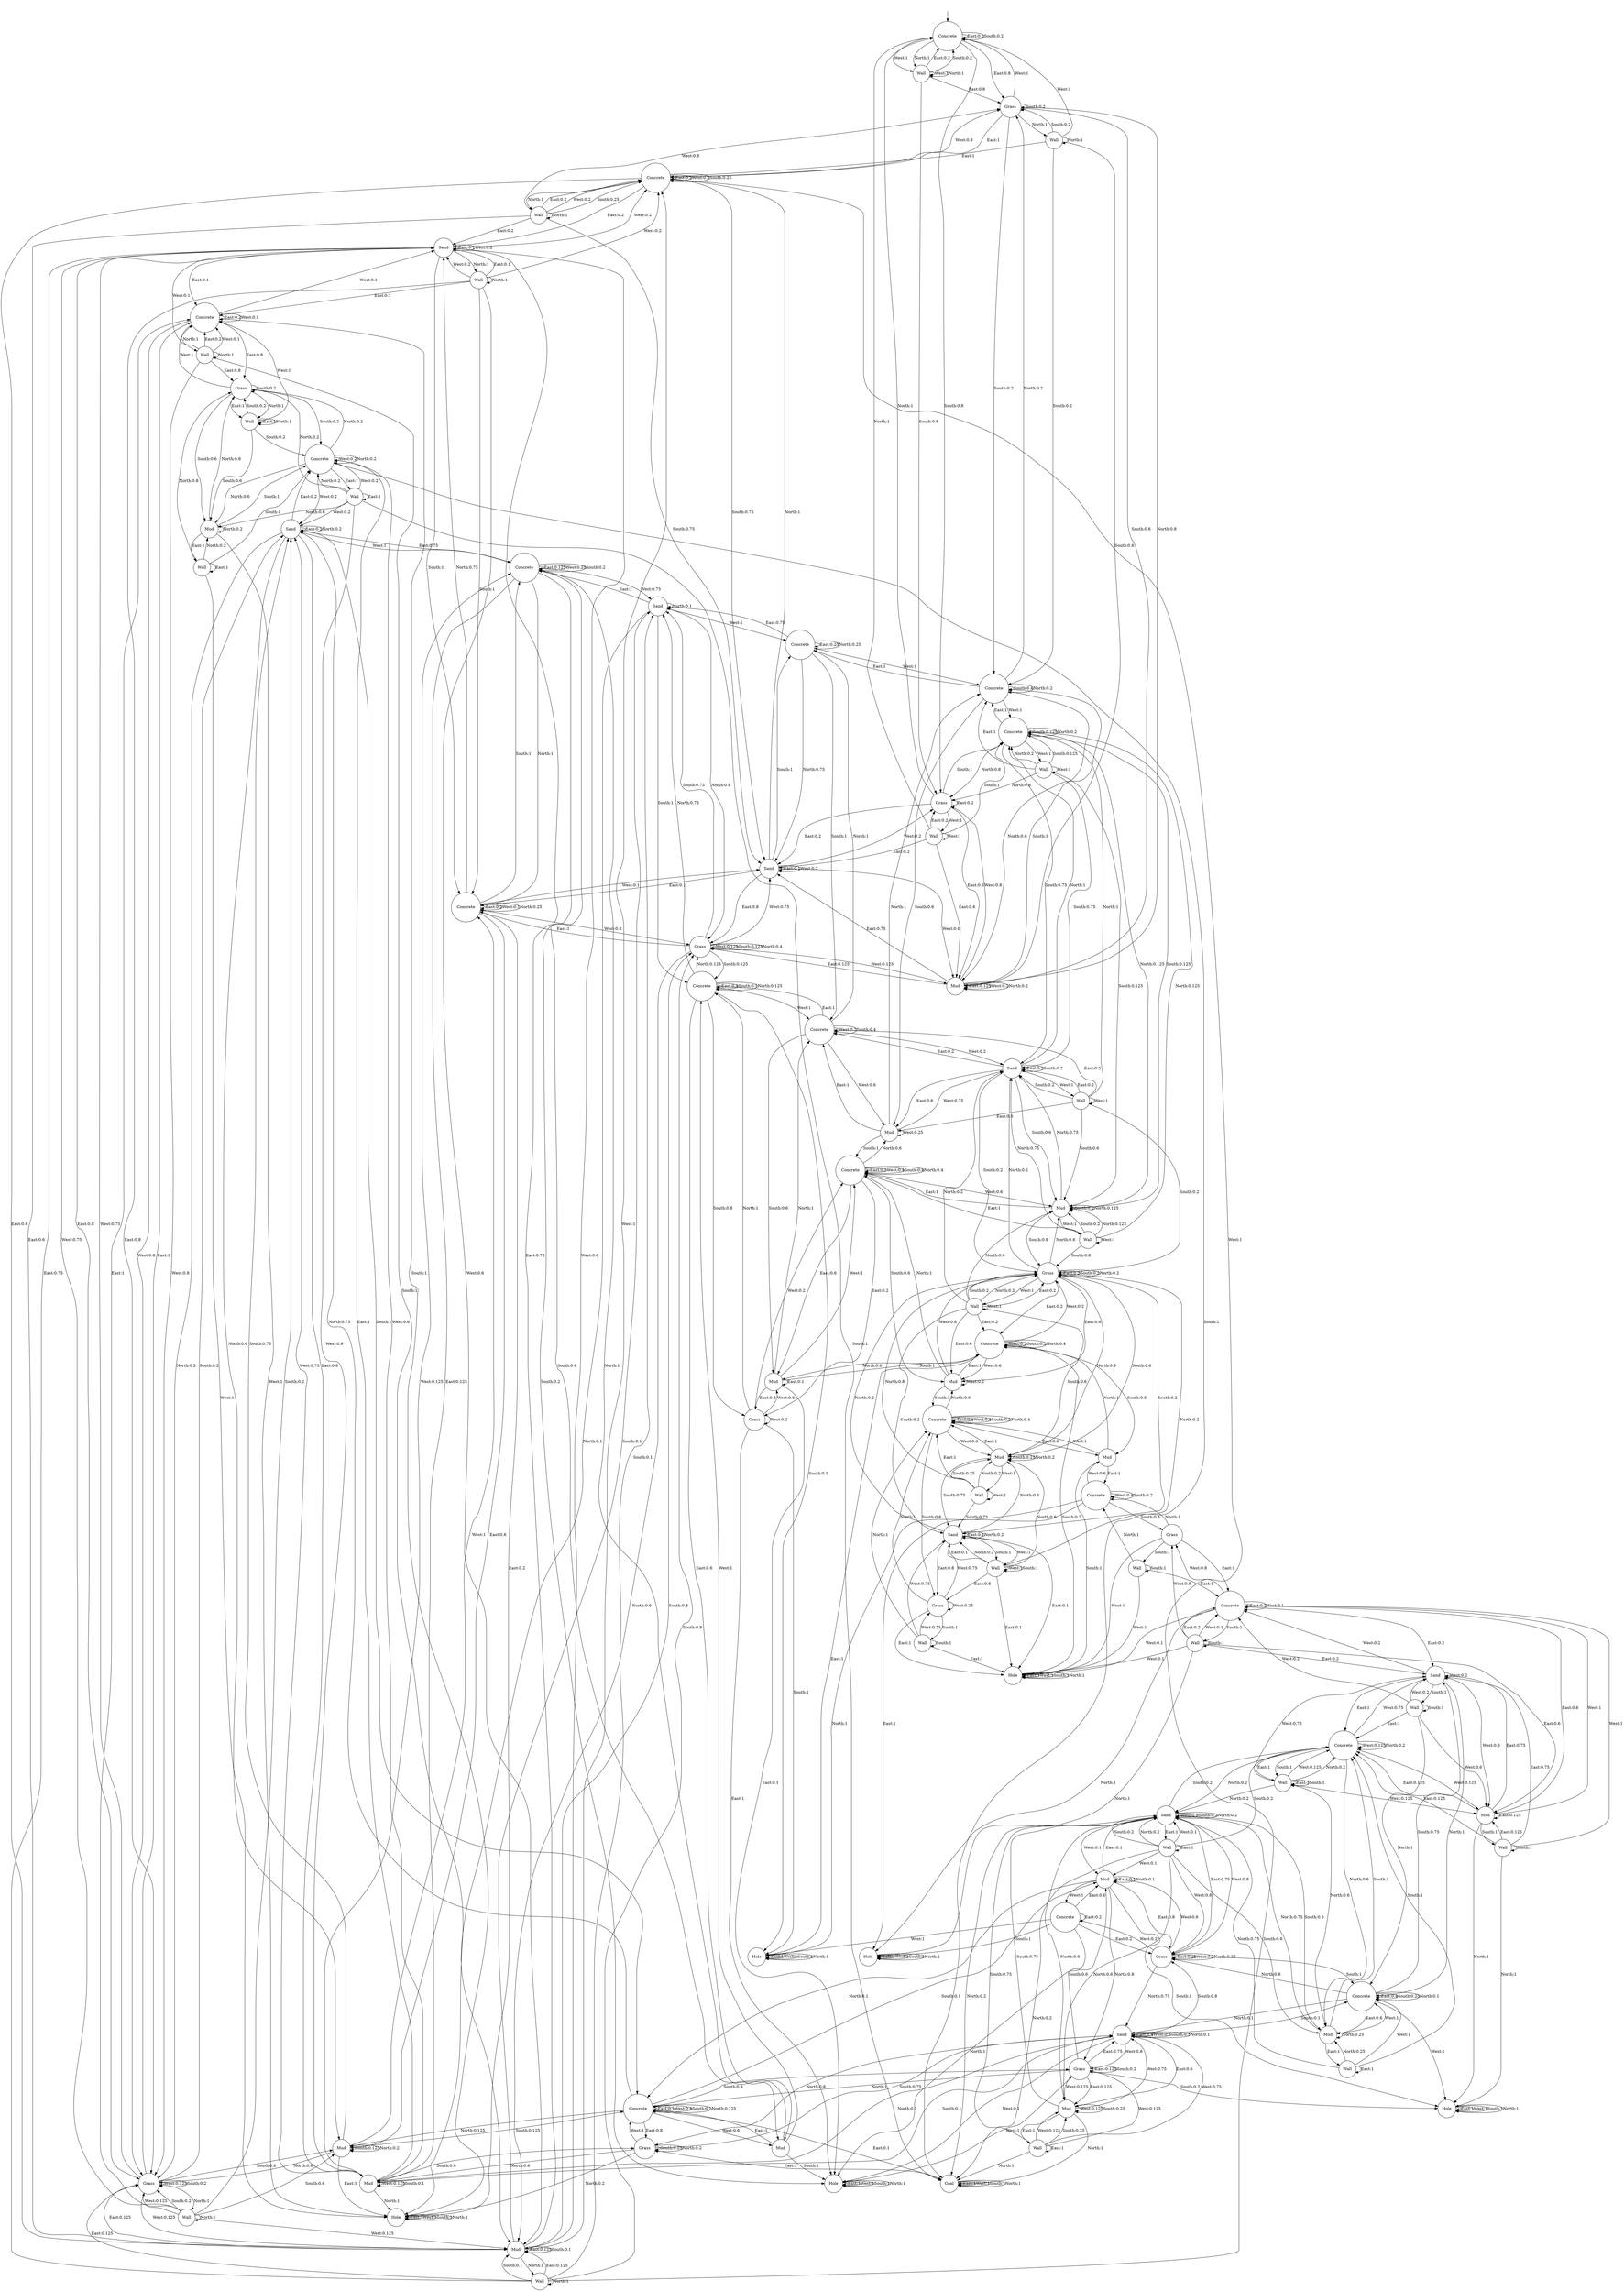 digraph g {
__start0 [label="" shape="none"];
0 [shape="circle" label="Concrete"];
1 [shape="circle" label="Wall"];
2 [shape="circle" label="Wall"];
3 [shape="circle" label="Grass"];
4 [shape="circle" label="Concrete"];
5 [shape="circle" label="Wall"];
6 [shape="circle" label="Wall"];
7 [shape="circle" label="Sand"];
8 [shape="circle" label="Wall"];
9 [shape="circle" label="Mud"];
10 [shape="circle" label="Wall"];
11 [shape="circle" label="Grass"];
12 [shape="circle" label="Wall"];
13 [shape="circle" label="Mud"];
14 [shape="circle" label="Wall"];
15 [shape="circle" label="Sand"];
16 [shape="circle" label="Wall"];
17 [shape="circle" label="Grass"];
18 [shape="circle" label="Mud"];
19 [shape="circle" label="Concrete"];
20 [shape="circle" label="Mud"];
21 [shape="circle" label="Concrete"];
22 [shape="circle" label="Mud"];
23 [shape="circle" label="Concrete"];
24 [shape="circle" label="Wall"];
25 [shape="circle" label="Grass"];
26 [shape="circle" label="Concrete"];
27 [shape="circle" label="Wall"];
28 [shape="circle" label="Sand"];
29 [shape="circle" label="Concrete"];
30 [shape="circle" label="Concrete"];
31 [shape="circle" label="Mud"];
32 [shape="circle" label="Concrete"];
33 [shape="circle" label="Mud"];
34 [shape="circle" label="Hole"];
35 [shape="circle" label="Wall"];
36 [shape="circle" label="Mud"];
37 [shape="circle" label="Grass"];
38 [shape="circle" label="Sand"];
39 [shape="circle" label="Concrete"];
40 [shape="circle" label="Grass"];
41 [shape="circle" label="Hole"];
42 [shape="circle" label="Concrete"];
43 [shape="circle" label="Wall"];
44 [shape="circle" label="Grass"];
45 [shape="circle" label="Wall"];
46 [shape="circle" label="Sand"];
47 [shape="circle" label="Concrete"];
48 [shape="circle" label="Concrete"];
49 [shape="circle" label="Mud"];
50 [shape="circle" label="Hole"];
51 [shape="circle" label="Concrete"];
52 [shape="circle" label="Hole"];
53 [shape="circle" label="Concrete"];
54 [shape="circle" label="Wall"];
55 [shape="circle" label="Wall"];
56 [shape="circle" label="Grass"];
57 [shape="circle" label="Mud"];
58 [shape="circle" label="Sand"];
59 [shape="circle" label="Concrete"];
60 [shape="circle" label="Grass"];
61 [shape="circle" label="Mud"];
62 [shape="circle" label="Hole"];
63 [shape="circle" label="Wall"];
64 [shape="circle" label="Mud"];
65 [shape="circle" label="Concrete"];
66 [shape="circle" label="Wall"];
67 [shape="circle" label="Hole"];
68 [shape="circle" label="Mud"];
69 [shape="circle" label="Grass"];
70 [shape="circle" label="Sand"];
71 [shape="circle" label="Grass"];
72 [shape="circle" label="Concrete"];
73 [shape="circle" label="Wall"];
74 [shape="circle" label="Sand"];
75 [shape="circle" label="Wall"];
76 [shape="circle" label="Grass"];
77 [shape="circle" label="Wall"];
78 [shape="circle" label="Mud"];
79 [shape="circle" label="Concrete"];
80 [shape="circle" label="Wall"];
81 [shape="circle" label="Goal"];
82 [shape="circle" label="Wall"];
83 [shape="circle" label="Mud"];
84 [shape="circle" label="Wall"];
85 [shape="circle" label="Sand"];
86 [shape="circle" label="Wall"];
87 [shape="circle" label="Mud"];
88 [shape="circle" label="Concrete"];
89 [shape="circle" label="Wall"];
0 -> 0 [label="East:0.2"];
0 -> 17 [label="East:0.8"];
0 -> 1 [label="West:1"];
0 -> 0 [label="South:0.2"];
0 -> 3 [label="South:0.8"];
0 -> 1 [label="North:1"];
1 -> 0 [label="East:0.2"];
1 -> 17 [label="East:0.8"];
1 -> 1 [label="West:1"];
1 -> 0 [label="South:0.2"];
1 -> 3 [label="South:0.8"];
1 -> 1 [label="North:1"];
2 -> 3 [label="East:0.2"];
2 -> 18 [label="East:0.6"];
2 -> 28 [label="East:0.2"];
2 -> 2 [label="West:1"];
2 -> 4 [label="South:1"];
2 -> 0 [label="North:1"];
3 -> 3 [label="East:0.2"];
3 -> 18 [label="East:0.6"];
3 -> 28 [label="East:0.2"];
3 -> 2 [label="West:1"];
3 -> 4 [label="South:1"];
3 -> 0 [label="North:1"];
4 -> 19 [label="East:1"];
4 -> 5 [label="West:1"];
4 -> 4 [label="South:0.125"];
4 -> 7 [label="South:0.75"];
4 -> 9 [label="South:0.125"];
4 -> 3 [label="North:0.8"];
4 -> 4 [label="North:0.2"];
5 -> 19 [label="East:1"];
5 -> 5 [label="West:1"];
5 -> 4 [label="South:0.125"];
5 -> 7 [label="South:0.75"];
5 -> 9 [label="South:0.125"];
5 -> 3 [label="North:0.8"];
5 -> 4 [label="North:0.2"];
6 -> 7 [label="East:0.2"];
6 -> 20 [label="East:0.6"];
6 -> 30 [label="East:0.2"];
6 -> 6 [label="West:1"];
6 -> 7 [label="South:0.2"];
6 -> 9 [label="South:0.6"];
6 -> 11 [label="South:0.2"];
6 -> 4 [label="North:1"];
7 -> 7 [label="East:0.2"];
7 -> 20 [label="East:0.6"];
7 -> 30 [label="East:0.2"];
7 -> 6 [label="West:1"];
7 -> 7 [label="South:0.2"];
7 -> 9 [label="South:0.6"];
7 -> 11 [label="South:0.2"];
7 -> 4 [label="North:1"];
8 -> 21 [label="East:1"];
8 -> 8 [label="West:1"];
8 -> 9 [label="South:0.2"];
8 -> 11 [label="South:0.8"];
8 -> 4 [label="North:0.125"];
8 -> 7 [label="North:0.75"];
8 -> 9 [label="North:0.125"];
9 -> 21 [label="East:1"];
9 -> 8 [label="West:1"];
9 -> 9 [label="South:0.2"];
9 -> 11 [label="South:0.8"];
9 -> 4 [label="North:0.125"];
9 -> 7 [label="North:0.75"];
9 -> 9 [label="North:0.125"];
10 -> 11 [label="East:0.2"];
10 -> 22 [label="East:0.6"];
10 -> 32 [label="East:0.2"];
10 -> 10 [label="West:1"];
10 -> 11 [label="South:0.2"];
10 -> 13 [label="South:0.6"];
10 -> 15 [label="South:0.2"];
10 -> 7 [label="North:0.2"];
10 -> 9 [label="North:0.6"];
10 -> 11 [label="North:0.2"];
11 -> 11 [label="East:0.2"];
11 -> 22 [label="East:0.6"];
11 -> 32 [label="East:0.2"];
11 -> 10 [label="West:1"];
11 -> 11 [label="South:0.2"];
11 -> 13 [label="South:0.6"];
11 -> 15 [label="South:0.2"];
11 -> 7 [label="North:0.2"];
11 -> 9 [label="North:0.6"];
11 -> 11 [label="North:0.2"];
12 -> 23 [label="East:1"];
12 -> 12 [label="West:1"];
12 -> 13 [label="South:0.25"];
12 -> 15 [label="South:0.75"];
12 -> 11 [label="North:0.8"];
12 -> 13 [label="North:0.2"];
13 -> 23 [label="East:1"];
13 -> 12 [label="West:1"];
13 -> 13 [label="South:0.25"];
13 -> 15 [label="South:0.75"];
13 -> 11 [label="North:0.8"];
13 -> 13 [label="North:0.2"];
14 -> 15 [label="East:0.1"];
14 -> 25 [label="East:0.8"];
14 -> 34 [label="East:0.1"];
14 -> 14 [label="West:1"];
14 -> 14 [label="South:1"];
14 -> 11 [label="North:0.2"];
14 -> 13 [label="North:0.6"];
14 -> 15 [label="North:0.2"];
15 -> 15 [label="East:0.1"];
15 -> 25 [label="East:0.8"];
15 -> 34 [label="East:0.1"];
15 -> 14 [label="West:1"];
15 -> 14 [label="South:1"];
15 -> 11 [label="North:0.2"];
15 -> 13 [label="North:0.6"];
15 -> 15 [label="North:0.2"];
16 -> 26 [label="East:1"];
16 -> 0 [label="West:1"];
16 -> 17 [label="South:0.2"];
16 -> 18 [label="South:0.6"];
16 -> 19 [label="South:0.2"];
16 -> 16 [label="North:1"];
17 -> 26 [label="East:1"];
17 -> 0 [label="West:1"];
17 -> 17 [label="South:0.2"];
17 -> 18 [label="South:0.6"];
17 -> 19 [label="South:0.2"];
17 -> 16 [label="North:1"];
18 -> 18 [label="East:0.125"];
18 -> 28 [label="East:0.75"];
18 -> 37 [label="East:0.125"];
18 -> 3 [label="West:0.8"];
18 -> 18 [label="West:0.2"];
18 -> 19 [label="South:1"];
18 -> 17 [label="North:0.8"];
18 -> 18 [label="North:0.2"];
19 -> 29 [label="East:1"];
19 -> 4 [label="West:1"];
19 -> 19 [label="South:0.4"];
19 -> 20 [label="South:0.6"];
19 -> 17 [label="North:0.2"];
19 -> 18 [label="North:0.6"];
19 -> 19 [label="North:0.2"];
20 -> 30 [label="East:1"];
20 -> 7 [label="West:0.75"];
20 -> 20 [label="West:0.25"];
20 -> 21 [label="South:1"];
20 -> 19 [label="North:1"];
21 -> 21 [label="East:0.2"];
21 -> 31 [label="East:0.6"];
21 -> 40 [label="East:0.2"];
21 -> 9 [label="West:0.6"];
21 -> 21 [label="West:0.4"];
21 -> 21 [label="South:0.4"];
21 -> 22 [label="South:0.6"];
21 -> 20 [label="North:0.6"];
21 -> 21 [label="North:0.4"];
22 -> 32 [label="East:1"];
22 -> 11 [label="West:0.8"];
22 -> 22 [label="West:0.2"];
22 -> 23 [label="South:1"];
22 -> 21 [label="North:1"];
23 -> 23 [label="East:0.4"];
23 -> 33 [label="East:0.6"];
23 -> 13 [label="West:0.6"];
23 -> 23 [label="West:0.4"];
23 -> 23 [label="South:0.2"];
23 -> 25 [label="South:0.8"];
23 -> 22 [label="North:0.6"];
23 -> 23 [label="North:0.4"];
24 -> 34 [label="East:1"];
24 -> 15 [label="West:0.75"];
24 -> 25 [label="West:0.25"];
24 -> 24 [label="South:1"];
24 -> 23 [label="North:1"];
25 -> 34 [label="East:1"];
25 -> 15 [label="West:0.75"];
25 -> 25 [label="West:0.25"];
25 -> 24 [label="South:1"];
25 -> 23 [label="North:1"];
26 -> 26 [label="East:0.2"];
26 -> 36 [label="East:0.6"];
26 -> 46 [label="East:0.2"];
26 -> 17 [label="West:0.8"];
26 -> 26 [label="West:0.2"];
26 -> 26 [label="South:0.25"];
26 -> 28 [label="South:0.75"];
26 -> 27 [label="North:1"];
27 -> 26 [label="East:0.2"];
27 -> 36 [label="East:0.6"];
27 -> 46 [label="East:0.2"];
27 -> 17 [label="West:0.8"];
27 -> 26 [label="West:0.2"];
27 -> 26 [label="South:0.25"];
27 -> 28 [label="South:0.75"];
27 -> 27 [label="North:1"];
28 -> 28 [label="East:0.1"];
28 -> 37 [label="East:0.8"];
28 -> 47 [label="East:0.1"];
28 -> 3 [label="West:0.2"];
28 -> 18 [label="West:0.6"];
28 -> 28 [label="West:0.2"];
28 -> 29 [label="South:1"];
28 -> 26 [label="North:1"];
29 -> 29 [label="East:0.25"];
29 -> 38 [label="East:0.75"];
29 -> 19 [label="West:1"];
29 -> 30 [label="South:1"];
29 -> 28 [label="North:0.75"];
29 -> 29 [label="North:0.25"];
30 -> 39 [label="East:1"];
30 -> 7 [label="West:0.2"];
30 -> 20 [label="West:0.6"];
30 -> 30 [label="West:0.2"];
30 -> 30 [label="South:0.4"];
30 -> 31 [label="South:0.6"];
30 -> 29 [label="North:1"];
31 -> 31 [label="East:0.1"];
31 -> 40 [label="East:0.8"];
31 -> 50 [label="East:0.1"];
31 -> 21 [label="West:1"];
31 -> 32 [label="South:1"];
31 -> 30 [label="North:1"];
32 -> 41 [label="East:1"];
32 -> 11 [label="West:0.2"];
32 -> 22 [label="West:0.6"];
32 -> 32 [label="West:0.2"];
32 -> 32 [label="South:0.2"];
32 -> 33 [label="South:0.6"];
32 -> 34 [label="South:0.2"];
32 -> 31 [label="North:0.6"];
32 -> 32 [label="North:0.4"];
33 -> 42 [label="East:1"];
33 -> 23 [label="West:1"];
33 -> 34 [label="South:1"];
33 -> 32 [label="North:1"];
34 -> 34 [label="East:1"];
34 -> 34 [label="West:1"];
34 -> 34 [label="South:1"];
34 -> 34 [label="North:1"];
35 -> 36 [label="East:0.125"];
35 -> 46 [label="East:0.75"];
35 -> 56 [label="East:0.125"];
35 -> 26 [label="West:1"];
35 -> 36 [label="South:0.1"];
35 -> 37 [label="South:0.8"];
35 -> 38 [label="South:0.1"];
35 -> 35 [label="North:1"];
36 -> 36 [label="East:0.125"];
36 -> 46 [label="East:0.75"];
36 -> 56 [label="East:0.125"];
36 -> 26 [label="West:1"];
36 -> 36 [label="South:0.1"];
36 -> 37 [label="South:0.8"];
36 -> 38 [label="South:0.1"];
36 -> 35 [label="North:1"];
37 -> 47 [label="East:1"];
37 -> 18 [label="West:0.125"];
37 -> 28 [label="West:0.75"];
37 -> 37 [label="West:0.125"];
37 -> 37 [label="South:0.125"];
37 -> 38 [label="South:0.75"];
37 -> 39 [label="South:0.125"];
37 -> 36 [label="North:0.6"];
37 -> 37 [label="North:0.4"];
38 -> 48 [label="East:1"];
38 -> 29 [label="West:1"];
38 -> 39 [label="South:1"];
38 -> 36 [label="North:0.1"];
38 -> 37 [label="North:0.8"];
38 -> 38 [label="North:0.1"];
39 -> 39 [label="East:0.4"];
39 -> 49 [label="East:0.6"];
39 -> 30 [label="West:1"];
39 -> 39 [label="South:0.1"];
39 -> 40 [label="South:0.8"];
39 -> 41 [label="South:0.1"];
39 -> 37 [label="North:0.125"];
39 -> 38 [label="North:0.75"];
39 -> 39 [label="North:0.125"];
40 -> 50 [label="East:1"];
40 -> 21 [label="West:0.2"];
40 -> 31 [label="West:0.6"];
40 -> 40 [label="West:0.2"];
40 -> 41 [label="South:1"];
40 -> 39 [label="North:1"];
41 -> 41 [label="East:1"];
41 -> 41 [label="West:1"];
41 -> 41 [label="South:1"];
41 -> 41 [label="North:1"];
42 -> 52 [label="East:1"];
42 -> 33 [label="West:0.6"];
42 -> 42 [label="West:0.4"];
42 -> 42 [label="South:0.2"];
42 -> 44 [label="South:0.8"];
42 -> 41 [label="North:1"];
43 -> 53 [label="East:1"];
43 -> 34 [label="West:1"];
43 -> 43 [label="South:1"];
43 -> 42 [label="North:1"];
44 -> 53 [label="East:1"];
44 -> 34 [label="West:1"];
44 -> 43 [label="South:1"];
44 -> 42 [label="North:1"];
45 -> 46 [label="East:0.1"];
45 -> 56 [label="East:0.8"];
45 -> 65 [label="East:0.1"];
45 -> 26 [label="West:0.2"];
45 -> 36 [label="West:0.6"];
45 -> 46 [label="West:0.2"];
45 -> 47 [label="South:1"];
45 -> 45 [label="North:1"];
46 -> 46 [label="East:0.1"];
46 -> 56 [label="East:0.8"];
46 -> 65 [label="East:0.1"];
46 -> 26 [label="West:0.2"];
46 -> 36 [label="West:0.6"];
46 -> 46 [label="West:0.2"];
46 -> 47 [label="South:1"];
46 -> 45 [label="North:1"];
47 -> 47 [label="East:0.2"];
47 -> 57 [label="East:0.6"];
47 -> 67 [label="East:0.2"];
47 -> 28 [label="West:0.1"];
47 -> 37 [label="West:0.8"];
47 -> 47 [label="West:0.1"];
47 -> 48 [label="South:1"];
47 -> 46 [label="North:0.75"];
47 -> 47 [label="North:0.25"];
48 -> 48 [label="East:0.125"];
48 -> 58 [label="East:0.75"];
48 -> 68 [label="East:0.125"];
48 -> 38 [label="West:0.75"];
48 -> 48 [label="West:0.25"];
48 -> 48 [label="South:0.2"];
48 -> 49 [label="South:0.6"];
48 -> 50 [label="South:0.2"];
48 -> 47 [label="North:1"];
49 -> 59 [label="East:1"];
49 -> 39 [label="West:1"];
49 -> 50 [label="South:1"];
49 -> 48 [label="North:1"];
50 -> 50 [label="East:1"];
50 -> 50 [label="West:1"];
50 -> 50 [label="South:1"];
50 -> 50 [label="North:1"];
51 -> 51 [label="East:0.2"];
51 -> 61 [label="East:0.6"];
51 -> 71 [label="East:0.2"];
51 -> 41 [label="West:1"];
51 -> 52 [label="South:1"];
51 -> 50 [label="North:1"];
52 -> 52 [label="East:1"];
52 -> 52 [label="West:1"];
52 -> 52 [label="South:1"];
52 -> 52 [label="North:1"];
53 -> 53 [label="East:0.2"];
53 -> 64 [label="East:0.6"];
53 -> 74 [label="East:0.2"];
53 -> 34 [label="West:0.1"];
53 -> 44 [label="West:0.8"];
53 -> 53 [label="West:0.1"];
53 -> 54 [label="South:1"];
53 -> 52 [label="North:1"];
54 -> 53 [label="East:0.2"];
54 -> 64 [label="East:0.6"];
54 -> 74 [label="East:0.2"];
54 -> 34 [label="West:0.1"];
54 -> 44 [label="West:0.8"];
54 -> 53 [label="West:0.1"];
54 -> 54 [label="South:1"];
54 -> 52 [label="North:1"];
55 -> 65 [label="East:1"];
55 -> 36 [label="West:0.125"];
55 -> 46 [label="West:0.75"];
55 -> 56 [label="West:0.125"];
55 -> 56 [label="South:0.2"];
55 -> 57 [label="South:0.6"];
55 -> 58 [label="South:0.2"];
55 -> 55 [label="North:1"];
56 -> 65 [label="East:1"];
56 -> 36 [label="West:0.125"];
56 -> 46 [label="West:0.75"];
56 -> 56 [label="West:0.125"];
56 -> 56 [label="South:0.2"];
56 -> 57 [label="South:0.6"];
56 -> 58 [label="South:0.2"];
56 -> 55 [label="North:1"];
57 -> 67 [label="East:1"];
57 -> 47 [label="West:1"];
57 -> 57 [label="South:0.125"];
57 -> 58 [label="South:0.75"];
57 -> 59 [label="South:0.125"];
57 -> 56 [label="North:0.8"];
57 -> 57 [label="North:0.2"];
58 -> 58 [label="East:0.2"];
58 -> 68 [label="East:0.6"];
58 -> 79 [label="East:0.2"];
58 -> 48 [label="West:1"];
58 -> 59 [label="South:1"];
58 -> 56 [label="North:0.2"];
58 -> 57 [label="North:0.6"];
58 -> 58 [label="North:0.2"];
59 -> 59 [label="East:0.1"];
59 -> 69 [label="East:0.8"];
59 -> 81 [label="East:0.1"];
59 -> 49 [label="West:0.6"];
59 -> 59 [label="West:0.4"];
59 -> 59 [label="South:0.1"];
59 -> 60 [label="South:0.8"];
59 -> 61 [label="South:0.1"];
59 -> 57 [label="North:0.125"];
59 -> 58 [label="North:0.75"];
59 -> 59 [label="North:0.125"];
60 -> 60 [label="East:0.125"];
60 -> 70 [label="East:0.75"];
60 -> 83 [label="East:0.125"];
60 -> 50 [label="West:1"];
60 -> 60 [label="South:0.2"];
60 -> 61 [label="South:0.6"];
60 -> 62 [label="South:0.2"];
60 -> 59 [label="North:1"];
61 -> 61 [label="East:0.1"];
61 -> 71 [label="East:0.8"];
61 -> 85 [label="East:0.1"];
61 -> 51 [label="West:1"];
61 -> 62 [label="South:1"];
61 -> 59 [label="North:0.1"];
61 -> 60 [label="North:0.8"];
61 -> 61 [label="North:0.1"];
62 -> 62 [label="East:1"];
62 -> 62 [label="West:1"];
62 -> 62 [label="South:1"];
62 -> 62 [label="North:1"];
63 -> 64 [label="East:0.125"];
63 -> 74 [label="East:0.75"];
63 -> 88 [label="East:0.125"];
63 -> 53 [label="West:1"];
63 -> 63 [label="South:1"];
63 -> 62 [label="North:1"];
64 -> 64 [label="East:0.125"];
64 -> 74 [label="East:0.75"];
64 -> 88 [label="East:0.125"];
64 -> 53 [label="West:1"];
64 -> 63 [label="South:1"];
64 -> 62 [label="North:1"];
65 -> 65 [label="East:0.2"];
65 -> 76 [label="East:0.8"];
65 -> 46 [label="West:0.1"];
65 -> 56 [label="West:0.8"];
65 -> 65 [label="West:0.1"];
65 -> 67 [label="South:1"];
65 -> 66 [label="North:1"];
66 -> 65 [label="East:0.2"];
66 -> 76 [label="East:0.8"];
66 -> 46 [label="West:0.1"];
66 -> 56 [label="West:0.8"];
66 -> 65 [label="West:0.1"];
66 -> 67 [label="South:1"];
66 -> 66 [label="North:1"];
67 -> 67 [label="East:1"];
67 -> 67 [label="West:1"];
67 -> 67 [label="South:1"];
67 -> 67 [label="North:1"];
68 -> 79 [label="East:1"];
68 -> 48 [label="West:0.125"];
68 -> 58 [label="West:0.75"];
68 -> 68 [label="West:0.125"];
68 -> 68 [label="South:0.1"];
68 -> 69 [label="South:0.8"];
68 -> 70 [label="South:0.1"];
68 -> 67 [label="North:1"];
69 -> 81 [label="East:1"];
69 -> 59 [label="West:1"];
69 -> 69 [label="South:0.25"];
69 -> 70 [label="South:0.75"];
69 -> 67 [label="North:0.2"];
69 -> 68 [label="North:0.6"];
69 -> 69 [label="North:0.2"];
70 -> 70 [label="East:0.4"];
70 -> 83 [label="East:0.6"];
70 -> 50 [label="West:0.1"];
70 -> 60 [label="West:0.8"];
70 -> 70 [label="West:0.1"];
70 -> 70 [label="South:0.1"];
70 -> 71 [label="South:0.8"];
70 -> 72 [label="South:0.1"];
70 -> 68 [label="North:0.1"];
70 -> 69 [label="North:0.8"];
70 -> 70 [label="North:0.1"];
71 -> 71 [label="East:0.25"];
71 -> 85 [label="East:0.75"];
71 -> 51 [label="West:0.2"];
71 -> 61 [label="West:0.6"];
71 -> 71 [label="West:0.2"];
71 -> 72 [label="South:1"];
71 -> 70 [label="North:0.75"];
71 -> 71 [label="North:0.25"];
72 -> 72 [label="East:0.4"];
72 -> 87 [label="East:0.6"];
72 -> 62 [label="West:1"];
72 -> 72 [label="South:0.25"];
72 -> 74 [label="South:0.75"];
72 -> 70 [label="North:0.1"];
72 -> 71 [label="North:0.8"];
72 -> 72 [label="North:0.1"];
73 -> 88 [label="East:1"];
73 -> 53 [label="West:0.2"];
73 -> 64 [label="West:0.6"];
73 -> 74 [label="West:0.2"];
73 -> 73 [label="South:1"];
73 -> 72 [label="North:1"];
74 -> 88 [label="East:1"];
74 -> 53 [label="West:0.2"];
74 -> 64 [label="West:0.6"];
74 -> 74 [label="West:0.2"];
74 -> 73 [label="South:1"];
74 -> 72 [label="North:1"];
75 -> 75 [label="East:1"];
75 -> 65 [label="West:1"];
75 -> 76 [label="South:0.2"];
75 -> 78 [label="South:0.6"];
75 -> 79 [label="South:0.2"];
75 -> 75 [label="North:1"];
76 -> 75 [label="East:1"];
76 -> 65 [label="West:1"];
76 -> 76 [label="South:0.2"];
76 -> 78 [label="South:0.6"];
76 -> 79 [label="South:0.2"];
76 -> 75 [label="North:1"];
77 -> 77 [label="East:1"];
77 -> 67 [label="West:1"];
77 -> 79 [label="South:1"];
77 -> 76 [label="North:0.8"];
77 -> 78 [label="North:0.2"];
78 -> 77 [label="East:1"];
78 -> 67 [label="West:1"];
78 -> 79 [label="South:1"];
78 -> 76 [label="North:0.8"];
78 -> 78 [label="North:0.2"];
79 -> 80 [label="East:1"];
79 -> 58 [label="West:0.2"];
79 -> 68 [label="West:0.6"];
79 -> 79 [label="West:0.2"];
79 -> 81 [label="South:1"];
79 -> 76 [label="North:0.2"];
79 -> 78 [label="North:0.6"];
79 -> 79 [label="North:0.2"];
80 -> 80 [label="East:1"];
80 -> 58 [label="West:0.2"];
80 -> 68 [label="West:0.6"];
80 -> 79 [label="West:0.2"];
80 -> 81 [label="South:1"];
80 -> 76 [label="North:0.2"];
80 -> 78 [label="North:0.6"];
80 -> 79 [label="North:0.2"];
81 -> 81 [label="East:1"];
81 -> 81 [label="West:1"];
81 -> 81 [label="South:1"];
81 -> 81 [label="North:1"];
82 -> 82 [label="East:1"];
82 -> 60 [label="West:0.125"];
82 -> 70 [label="West:0.75"];
82 -> 83 [label="West:0.125"];
82 -> 83 [label="South:0.25"];
82 -> 85 [label="South:0.75"];
82 -> 81 [label="North:1"];
83 -> 82 [label="East:1"];
83 -> 60 [label="West:0.125"];
83 -> 70 [label="West:0.75"];
83 -> 83 [label="West:0.125"];
83 -> 83 [label="South:0.25"];
83 -> 85 [label="South:0.75"];
83 -> 81 [label="North:1"];
84 -> 84 [label="East:1"];
84 -> 61 [label="West:0.1"];
84 -> 71 [label="West:0.8"];
84 -> 85 [label="West:0.1"];
84 -> 85 [label="South:0.2"];
84 -> 87 [label="South:0.6"];
84 -> 88 [label="South:0.2"];
84 -> 81 [label="North:0.2"];
84 -> 83 [label="North:0.6"];
84 -> 85 [label="North:0.2"];
85 -> 84 [label="East:1"];
85 -> 61 [label="West:0.1"];
85 -> 71 [label="West:0.8"];
85 -> 85 [label="West:0.1"];
85 -> 85 [label="South:0.2"];
85 -> 87 [label="South:0.6"];
85 -> 88 [label="South:0.2"];
85 -> 81 [label="North:0.2"];
85 -> 83 [label="North:0.6"];
85 -> 85 [label="North:0.2"];
86 -> 86 [label="East:1"];
86 -> 72 [label="West:1"];
86 -> 88 [label="South:1"];
86 -> 85 [label="North:0.75"];
86 -> 87 [label="North:0.25"];
87 -> 86 [label="East:1"];
87 -> 72 [label="West:1"];
87 -> 88 [label="South:1"];
87 -> 85 [label="North:0.75"];
87 -> 87 [label="North:0.25"];
88 -> 89 [label="East:1"];
88 -> 64 [label="West:0.125"];
88 -> 74 [label="West:0.75"];
88 -> 88 [label="West:0.125"];
88 -> 89 [label="South:1"];
88 -> 85 [label="North:0.2"];
88 -> 87 [label="North:0.6"];
88 -> 88 [label="North:0.2"];
89 -> 89 [label="East:1"];
89 -> 64 [label="West:0.125"];
89 -> 74 [label="West:0.75"];
89 -> 88 [label="West:0.125"];
89 -> 89 [label="South:1"];
89 -> 85 [label="North:0.2"];
89 -> 87 [label="North:0.6"];
89 -> 88 [label="North:0.2"];
__start0 -> 0;
}
